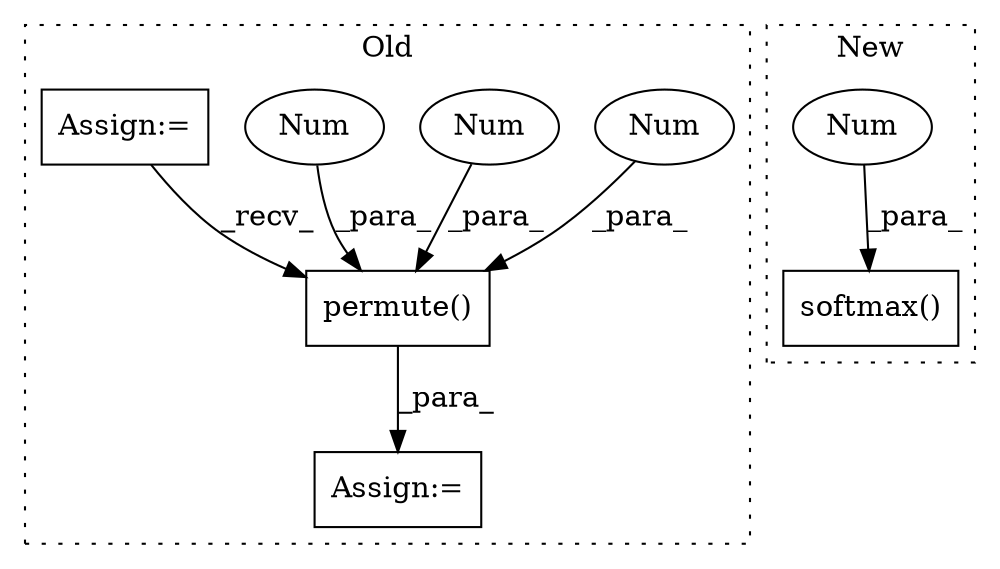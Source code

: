 digraph G {
subgraph cluster0 {
1 [label="permute()" a="75" s="6640,6661" l="14,1" shape="box"];
4 [label="Num" a="76" s="6660" l="1" shape="ellipse"];
5 [label="Num" a="76" s="6657" l="1" shape="ellipse"];
6 [label="Num" a="76" s="6654" l="1" shape="ellipse"];
7 [label="Assign:=" a="68" s="6637" l="3" shape="box"];
8 [label="Assign:=" a="68" s="6473" l="3" shape="box"];
label = "Old";
style="dotted";
}
subgraph cluster1 {
2 [label="softmax()" a="75" s="5885,5908" l="10,1" shape="box"];
3 [label="Num" a="76" s="5907" l="1" shape="ellipse"];
label = "New";
style="dotted";
}
1 -> 7 [label="_para_"];
3 -> 2 [label="_para_"];
4 -> 1 [label="_para_"];
5 -> 1 [label="_para_"];
6 -> 1 [label="_para_"];
8 -> 1 [label="_recv_"];
}